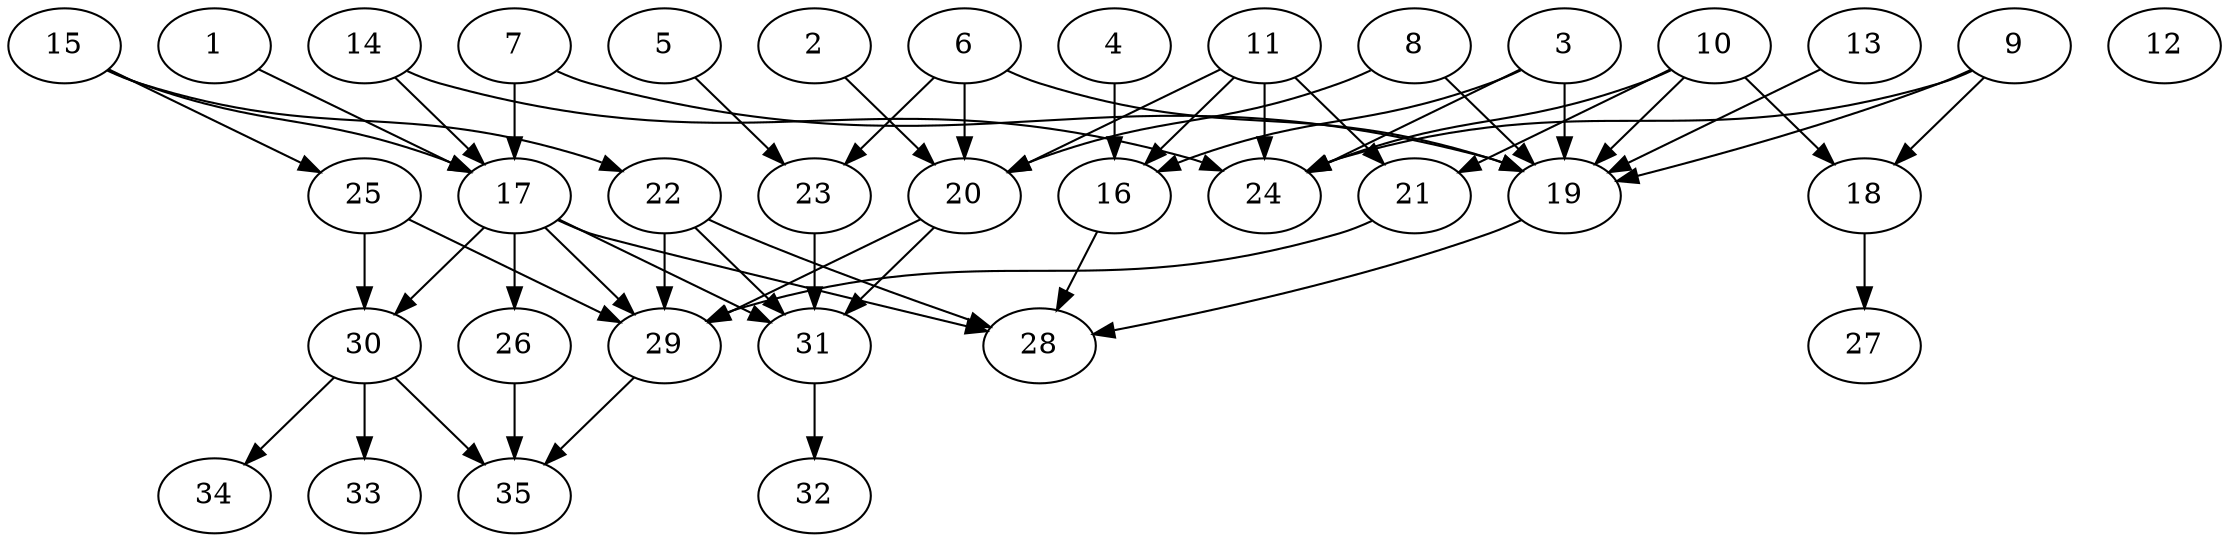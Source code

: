 // DAG automatically generated by daggen at Tue Aug  6 16:28:02 2019
// ./daggen --dot -n 35 --ccr 0.4 --fat 0.7 --regular 0.5 --density 0.5 --mindata 5242880 --maxdata 52428800 
digraph G {
  1 [size="76651520", alpha="0.02", expect_size="30660608"] 
  1 -> 17 [size ="30660608"]
  2 [size="74467840", alpha="0.12", expect_size="29787136"] 
  2 -> 20 [size ="29787136"]
  3 [size="79260160", alpha="0.03", expect_size="31704064"] 
  3 -> 16 [size ="31704064"]
  3 -> 19 [size ="31704064"]
  3 -> 24 [size ="31704064"]
  4 [size="81950720", alpha="0.19", expect_size="32780288"] 
  4 -> 16 [size ="32780288"]
  5 [size="124928000", alpha="0.12", expect_size="49971200"] 
  5 -> 23 [size ="49971200"]
  6 [size="104696320", alpha="0.04", expect_size="41878528"] 
  6 -> 19 [size ="41878528"]
  6 -> 20 [size ="41878528"]
  6 -> 23 [size ="41878528"]
  7 [size="129413120", alpha="0.10", expect_size="51765248"] 
  7 -> 17 [size ="51765248"]
  7 -> 19 [size ="51765248"]
  8 [size="90055680", alpha="0.16", expect_size="36022272"] 
  8 -> 19 [size ="36022272"]
  8 -> 20 [size ="36022272"]
  9 [size="59048960", alpha="0.08", expect_size="23619584"] 
  9 -> 18 [size ="23619584"]
  9 -> 19 [size ="23619584"]
  9 -> 24 [size ="23619584"]
  10 [size="36928000", alpha="0.10", expect_size="14771200"] 
  10 -> 18 [size ="14771200"]
  10 -> 19 [size ="14771200"]
  10 -> 21 [size ="14771200"]
  10 -> 24 [size ="14771200"]
  11 [size="95656960", alpha="0.03", expect_size="38262784"] 
  11 -> 16 [size ="38262784"]
  11 -> 20 [size ="38262784"]
  11 -> 21 [size ="38262784"]
  11 -> 24 [size ="38262784"]
  12 [size="105520640", alpha="0.20", expect_size="42208256"] 
  13 [size="56596480", alpha="0.20", expect_size="22638592"] 
  13 -> 19 [size ="22638592"]
  14 [size="75627520", alpha="0.19", expect_size="30251008"] 
  14 -> 17 [size ="30251008"]
  14 -> 24 [size ="30251008"]
  15 [size="70725120", alpha="0.10", expect_size="28290048"] 
  15 -> 17 [size ="28290048"]
  15 -> 22 [size ="28290048"]
  15 -> 25 [size ="28290048"]
  16 [size="24335360", alpha="0.03", expect_size="9734144"] 
  16 -> 28 [size ="9734144"]
  17 [size="46732800", alpha="0.07", expect_size="18693120"] 
  17 -> 26 [size ="18693120"]
  17 -> 28 [size ="18693120"]
  17 -> 29 [size ="18693120"]
  17 -> 30 [size ="18693120"]
  17 -> 31 [size ="18693120"]
  18 [size="103641600", alpha="0.06", expect_size="41456640"] 
  18 -> 27 [size ="41456640"]
  19 [size="80783360", alpha="0.12", expect_size="32313344"] 
  19 -> 28 [size ="32313344"]
  20 [size="128578560", alpha="0.04", expect_size="51431424"] 
  20 -> 29 [size ="51431424"]
  20 -> 31 [size ="51431424"]
  21 [size="66726400", alpha="0.08", expect_size="26690560"] 
  21 -> 29 [size ="26690560"]
  22 [size="87057920", alpha="0.02", expect_size="34823168"] 
  22 -> 28 [size ="34823168"]
  22 -> 29 [size ="34823168"]
  22 -> 31 [size ="34823168"]
  23 [size="85854720", alpha="0.07", expect_size="34341888"] 
  23 -> 31 [size ="34341888"]
  24 [size="85253120", alpha="0.04", expect_size="34101248"] 
  25 [size="79907840", alpha="0.19", expect_size="31963136"] 
  25 -> 29 [size ="31963136"]
  25 -> 30 [size ="31963136"]
  26 [size="22105600", alpha="0.10", expect_size="8842240"] 
  26 -> 35 [size ="8842240"]
  27 [size="42693120", alpha="0.01", expect_size="17077248"] 
  28 [size="81085440", alpha="0.05", expect_size="32434176"] 
  29 [size="115015680", alpha="0.17", expect_size="46006272"] 
  29 -> 35 [size ="46006272"]
  30 [size="66342400", alpha="0.13", expect_size="26536960"] 
  30 -> 33 [size ="26536960"]
  30 -> 34 [size ="26536960"]
  30 -> 35 [size ="26536960"]
  31 [size="92426240", alpha="0.03", expect_size="36970496"] 
  31 -> 32 [size ="36970496"]
  32 [size="20879360", alpha="0.08", expect_size="8351744"] 
  33 [size="31032320", alpha="0.01", expect_size="12412928"] 
  34 [size="71070720", alpha="0.05", expect_size="28428288"] 
  35 [size="91873280", alpha="0.18", expect_size="36749312"] 
}

